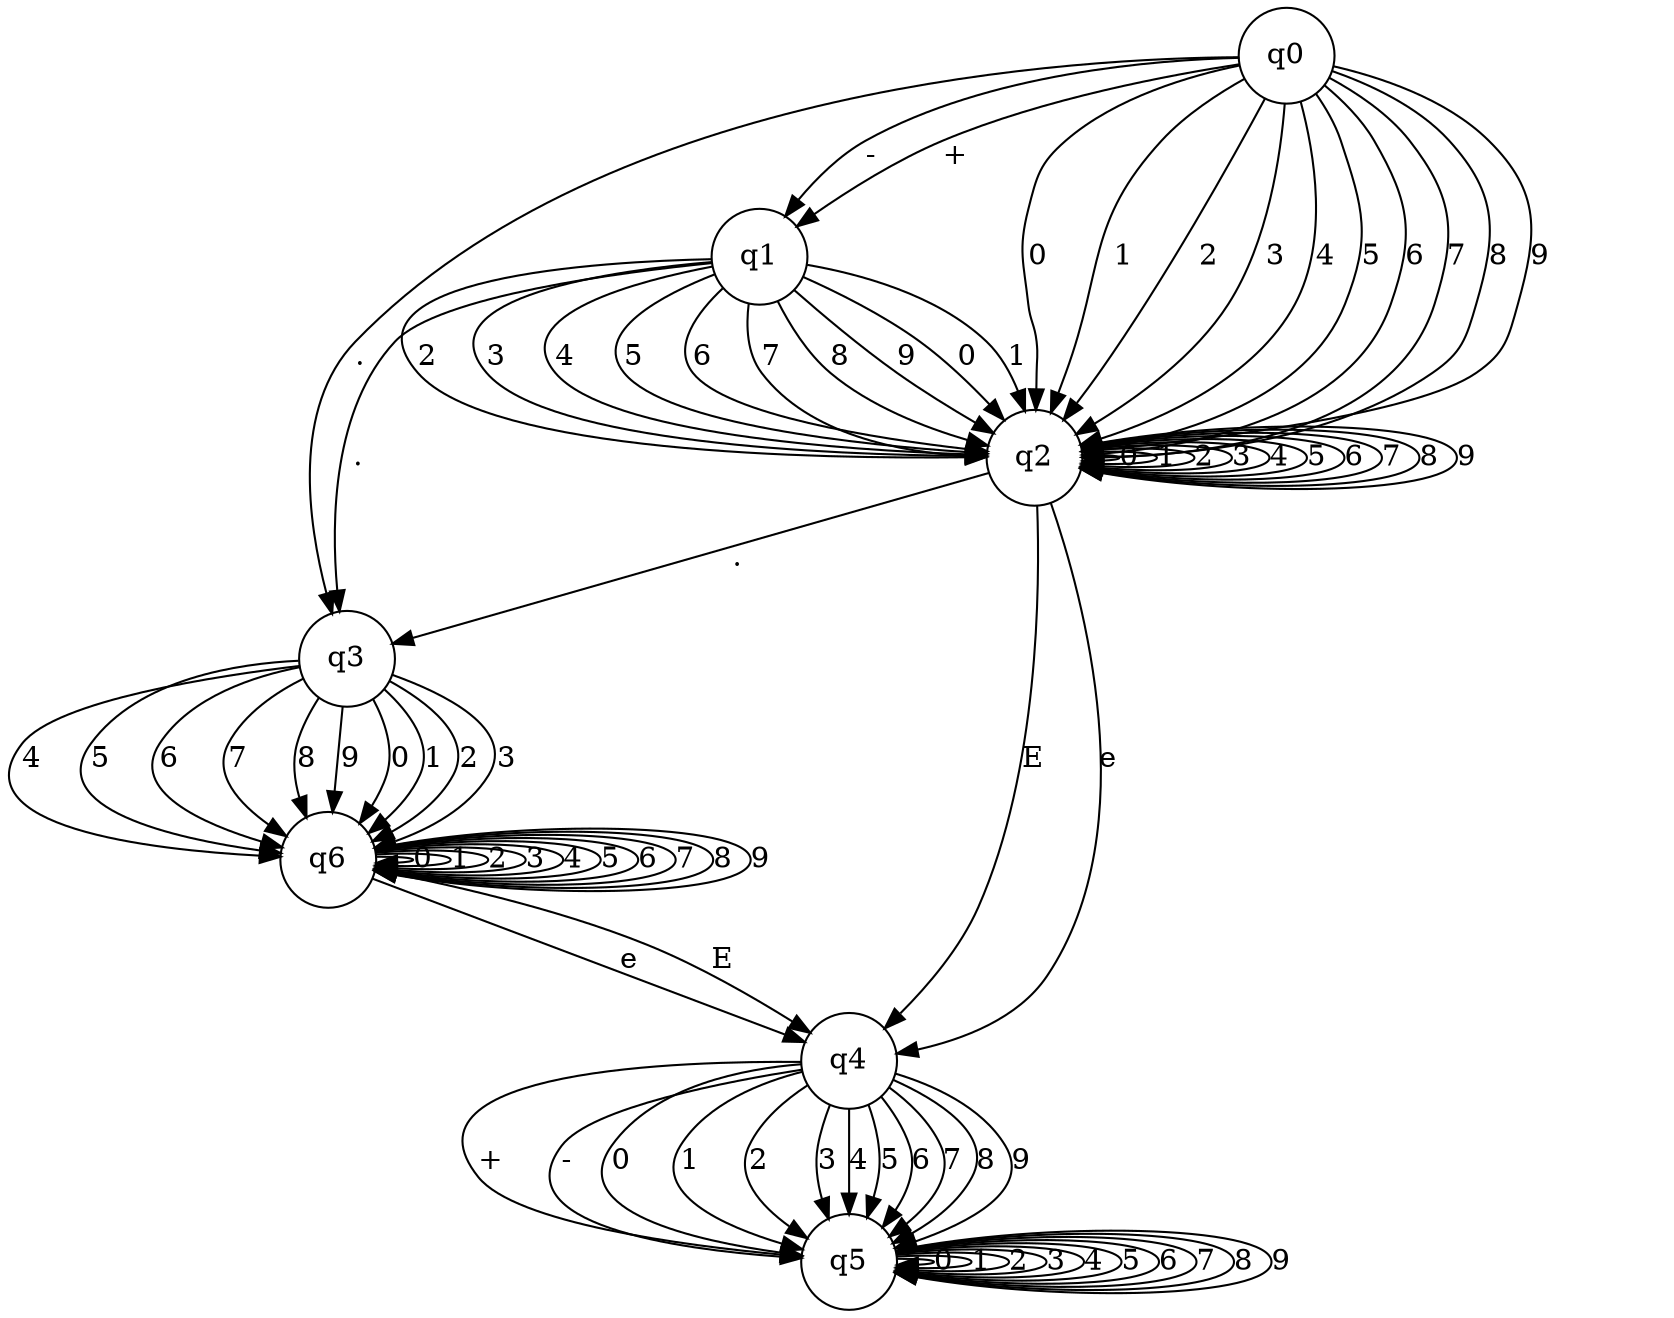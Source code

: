digraph "Automato Finito Deterministico" {
	graph [dpi=100]
	graph [height=50 width=10]
	q0 [label=q0 shape=circle]
	q1 [label=q1 shape=circle]
	q2 [label=q2 shape=circle]
	q3 [label=q3 shape=circle]
	q4 [label=q4 shape=circle]
	q5 [label=q5 shape=circle]
	q6 [label=q6 shape=circle]
	q0 -> q1 [label="+"]
	q0 -> q1 [label="-"]
	q0 -> q2 [label=0]
	q0 -> q2 [label=1]
	q0 -> q2 [label=2]
	q0 -> q2 [label=3]
	q0 -> q2 [label=4]
	q0 -> q2 [label=5]
	q0 -> q2 [label=6]
	q0 -> q2 [label=7]
	q0 -> q2 [label=8]
	q0 -> q2 [label=9]
	q0 -> q3 [label="."]
	q1 -> q2 [label=0]
	q1 -> q2 [label=1]
	q1 -> q2 [label=2]
	q1 -> q2 [label=3]
	q1 -> q2 [label=4]
	q1 -> q2 [label=5]
	q1 -> q2 [label=6]
	q1 -> q2 [label=7]
	q1 -> q2 [label=8]
	q1 -> q2 [label=9]
	q1 -> q3 [label="."]
	q2 -> q2 [label=0]
	q2 -> q2 [label=1]
	q2 -> q2 [label=2]
	q2 -> q2 [label=3]
	q2 -> q2 [label=4]
	q2 -> q2 [label=5]
	q2 -> q2 [label=6]
	q2 -> q2 [label=7]
	q2 -> q2 [label=8]
	q2 -> q2 [label=9]
	q2 -> q3 [label="."]
	q2 -> q4 [label=e]
	q2 -> q4 [label=E]
	q3 -> q6 [label=0]
	q3 -> q6 [label=1]
	q3 -> q6 [label=2]
	q3 -> q6 [label=3]
	q3 -> q6 [label=4]
	q3 -> q6 [label=5]
	q3 -> q6 [label=6]
	q3 -> q6 [label=7]
	q3 -> q6 [label=8]
	q3 -> q6 [label=9]
	q4 -> q5 [label="+"]
	q4 -> q5 [label="-"]
	q4 -> q5 [label=0]
	q4 -> q5 [label=1]
	q4 -> q5 [label=2]
	q4 -> q5 [label=3]
	q4 -> q5 [label=4]
	q4 -> q5 [label=5]
	q4 -> q5 [label=6]
	q4 -> q5 [label=7]
	q4 -> q5 [label=8]
	q4 -> q5 [label=9]
	q5 -> q5 [label=0]
	q5 -> q5 [label=1]
	q5 -> q5 [label=2]
	q5 -> q5 [label=3]
	q5 -> q5 [label=4]
	q5 -> q5 [label=5]
	q5 -> q5 [label=6]
	q5 -> q5 [label=7]
	q5 -> q5 [label=8]
	q5 -> q5 [label=9]
	q6 -> q6 [label=0]
	q6 -> q6 [label=1]
	q6 -> q6 [label=2]
	q6 -> q6 [label=3]
	q6 -> q6 [label=4]
	q6 -> q6 [label=5]
	q6 -> q6 [label=6]
	q6 -> q6 [label=7]
	q6 -> q6 [label=8]
	q6 -> q6 [label=9]
	q6 -> q4 [label=e]
	q6 -> q4 [label=E]
}
